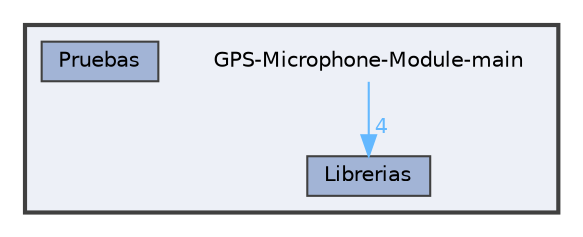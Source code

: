 digraph "C:/Users/amesa/OneDrive/Personal/PC anterior/Escritorio/GPS-Microphone-Module-main"
{
 // LATEX_PDF_SIZE
  bgcolor="transparent";
  edge [fontname=Helvetica,fontsize=10,labelfontname=Helvetica,labelfontsize=10];
  node [fontname=Helvetica,fontsize=10,shape=box,height=0.2,width=0.4];
  compound=true
  subgraph clusterdir_019abd9a7e2e70e8c694ddeb431a38dd {
    graph [ bgcolor="#edf0f7", pencolor="grey25", label="", fontname=Helvetica,fontsize=10 style="filled,bold", URL="dir_019abd9a7e2e70e8c694ddeb431a38dd.html",tooltip=""]
    dir_019abd9a7e2e70e8c694ddeb431a38dd [shape=plaintext, label="GPS-Microphone-Module-main"];
  dir_9555363fcbd514555eba2609054f20d5 [label="Librerias", fillcolor="#a2b4d6", color="grey25", style="filled", URL="dir_9555363fcbd514555eba2609054f20d5.html",tooltip=""];
  dir_4b517893c507f7a0bcf6fbc754272291 [label="Pruebas", fillcolor="#a2b4d6", color="grey25", style="filled", URL="dir_4b517893c507f7a0bcf6fbc754272291.html",tooltip=""];
  }
  dir_019abd9a7e2e70e8c694ddeb431a38dd->dir_9555363fcbd514555eba2609054f20d5 [headlabel="4", labeldistance=1.5 headhref="dir_000000_000001.html" href="dir_000000_000001.html" color="steelblue1" fontcolor="steelblue1"];
}
